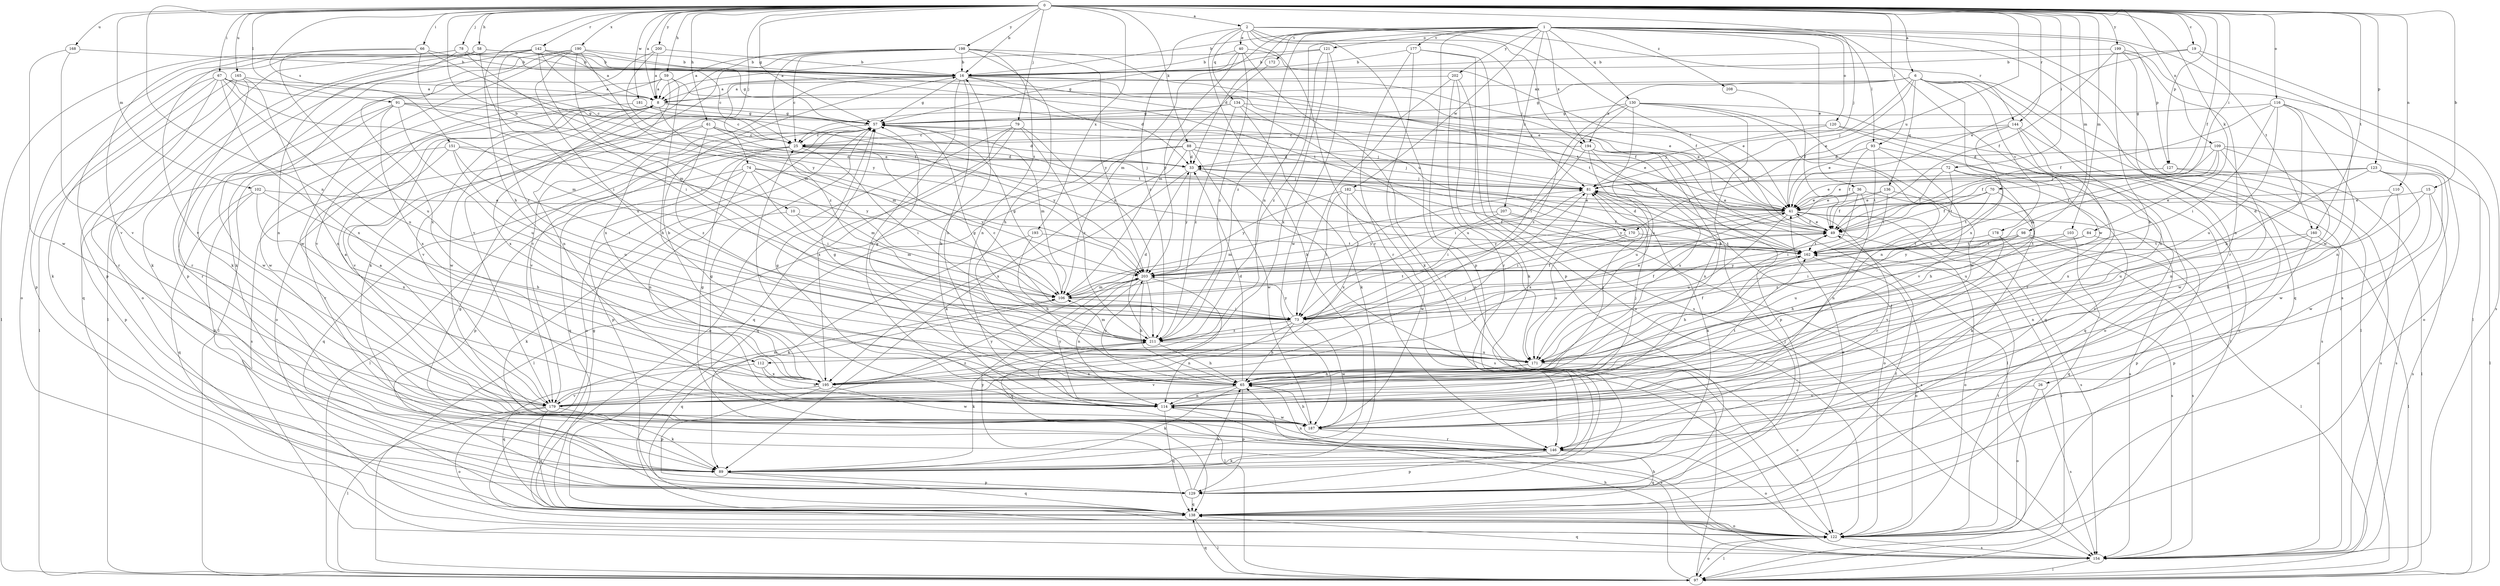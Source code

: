 strict digraph  {
0;
1;
2;
6;
8;
10;
15;
16;
19;
25;
26;
33;
36;
40;
41;
49;
57;
58;
59;
61;
65;
66;
67;
70;
72;
73;
74;
78;
79;
81;
84;
88;
89;
91;
93;
97;
98;
102;
103;
106;
109;
110;
112;
114;
116;
120;
121;
122;
123;
127;
129;
130;
134;
136;
138;
142;
144;
146;
151;
154;
160;
162;
165;
168;
170;
171;
172;
177;
178;
179;
181;
182;
187;
190;
193;
194;
195;
198;
199;
200;
202;
203;
207;
208;
211;
0 -> 2  [label=a];
0 -> 6  [label=a];
0 -> 8  [label=a];
0 -> 10  [label=b];
0 -> 15  [label=b];
0 -> 16  [label=b];
0 -> 19  [label=c];
0 -> 49  [label=f];
0 -> 57  [label=g];
0 -> 58  [label=h];
0 -> 59  [label=h];
0 -> 61  [label=h];
0 -> 65  [label=h];
0 -> 66  [label=i];
0 -> 67  [label=i];
0 -> 70  [label=i];
0 -> 72  [label=i];
0 -> 74  [label=j];
0 -> 78  [label=j];
0 -> 79  [label=j];
0 -> 81  [label=j];
0 -> 84  [label=k];
0 -> 88  [label=k];
0 -> 91  [label=l];
0 -> 93  [label=l];
0 -> 98  [label=m];
0 -> 102  [label=m];
0 -> 103  [label=m];
0 -> 109  [label=n];
0 -> 110  [label=n];
0 -> 112  [label=n];
0 -> 116  [label=o];
0 -> 123  [label=p];
0 -> 127  [label=p];
0 -> 142  [label=r];
0 -> 144  [label=r];
0 -> 151  [label=s];
0 -> 160  [label=t];
0 -> 165  [label=u];
0 -> 168  [label=u];
0 -> 170  [label=u];
0 -> 181  [label=w];
0 -> 190  [label=x];
0 -> 193  [label=x];
0 -> 198  [label=y];
0 -> 199  [label=y];
0 -> 200  [label=y];
1 -> 16  [label=b];
1 -> 26  [label=d];
1 -> 33  [label=d];
1 -> 36  [label=e];
1 -> 93  [label=l];
1 -> 106  [label=m];
1 -> 112  [label=n];
1 -> 120  [label=o];
1 -> 121  [label=o];
1 -> 127  [label=p];
1 -> 129  [label=p];
1 -> 130  [label=q];
1 -> 154  [label=s];
1 -> 160  [label=t];
1 -> 172  [label=v];
1 -> 177  [label=v];
1 -> 182  [label=w];
1 -> 187  [label=w];
1 -> 194  [label=x];
1 -> 202  [label=y];
1 -> 207  [label=z];
1 -> 208  [label=z];
1 -> 211  [label=z];
2 -> 40  [label=e];
2 -> 49  [label=f];
2 -> 81  [label=j];
2 -> 89  [label=k];
2 -> 122  [label=o];
2 -> 134  [label=q];
2 -> 144  [label=r];
2 -> 146  [label=r];
2 -> 194  [label=x];
2 -> 211  [label=z];
6 -> 8  [label=a];
6 -> 41  [label=e];
6 -> 57  [label=g];
6 -> 81  [label=j];
6 -> 97  [label=l];
6 -> 114  [label=n];
6 -> 136  [label=q];
6 -> 138  [label=q];
6 -> 178  [label=v];
6 -> 194  [label=x];
6 -> 195  [label=x];
8 -> 57  [label=g];
8 -> 106  [label=m];
8 -> 122  [label=o];
8 -> 170  [label=u];
8 -> 179  [label=v];
8 -> 187  [label=w];
8 -> 195  [label=x];
10 -> 49  [label=f];
10 -> 89  [label=k];
10 -> 106  [label=m];
15 -> 41  [label=e];
15 -> 154  [label=s];
15 -> 171  [label=u];
15 -> 187  [label=w];
16 -> 8  [label=a];
16 -> 33  [label=d];
16 -> 41  [label=e];
16 -> 49  [label=f];
16 -> 57  [label=g];
16 -> 65  [label=h];
16 -> 114  [label=n];
16 -> 162  [label=t];
16 -> 179  [label=v];
16 -> 195  [label=x];
19 -> 16  [label=b];
19 -> 41  [label=e];
19 -> 154  [label=s];
19 -> 187  [label=w];
25 -> 33  [label=d];
25 -> 73  [label=i];
25 -> 81  [label=j];
25 -> 97  [label=l];
25 -> 129  [label=p];
25 -> 138  [label=q];
26 -> 122  [label=o];
26 -> 154  [label=s];
26 -> 179  [label=v];
33 -> 81  [label=j];
33 -> 154  [label=s];
33 -> 195  [label=x];
33 -> 203  [label=y];
36 -> 41  [label=e];
36 -> 73  [label=i];
36 -> 114  [label=n];
36 -> 154  [label=s];
36 -> 203  [label=y];
40 -> 16  [label=b];
40 -> 49  [label=f];
40 -> 57  [label=g];
40 -> 97  [label=l];
40 -> 203  [label=y];
40 -> 211  [label=z];
41 -> 49  [label=f];
41 -> 73  [label=i];
41 -> 81  [label=j];
41 -> 97  [label=l];
41 -> 146  [label=r];
41 -> 154  [label=s];
41 -> 171  [label=u];
41 -> 203  [label=y];
49 -> 41  [label=e];
49 -> 122  [label=o];
49 -> 162  [label=t];
57 -> 25  [label=c];
57 -> 41  [label=e];
57 -> 81  [label=j];
57 -> 106  [label=m];
57 -> 122  [label=o];
57 -> 179  [label=v];
58 -> 16  [label=b];
58 -> 41  [label=e];
58 -> 73  [label=i];
58 -> 89  [label=k];
58 -> 122  [label=o];
58 -> 129  [label=p];
59 -> 8  [label=a];
59 -> 41  [label=e];
59 -> 65  [label=h];
59 -> 97  [label=l];
59 -> 114  [label=n];
59 -> 179  [label=v];
61 -> 25  [label=c];
61 -> 33  [label=d];
61 -> 154  [label=s];
61 -> 179  [label=v];
61 -> 203  [label=y];
61 -> 211  [label=z];
65 -> 33  [label=d];
65 -> 57  [label=g];
65 -> 81  [label=j];
65 -> 89  [label=k];
65 -> 114  [label=n];
65 -> 129  [label=p];
65 -> 203  [label=y];
66 -> 16  [label=b];
66 -> 106  [label=m];
66 -> 162  [label=t];
66 -> 171  [label=u];
66 -> 179  [label=v];
67 -> 8  [label=a];
67 -> 25  [label=c];
67 -> 89  [label=k];
67 -> 106  [label=m];
67 -> 129  [label=p];
67 -> 146  [label=r];
67 -> 171  [label=u];
67 -> 195  [label=x];
70 -> 41  [label=e];
70 -> 49  [label=f];
70 -> 162  [label=t];
70 -> 171  [label=u];
72 -> 49  [label=f];
72 -> 65  [label=h];
72 -> 81  [label=j];
72 -> 146  [label=r];
72 -> 162  [label=t];
73 -> 25  [label=c];
73 -> 41  [label=e];
73 -> 49  [label=f];
73 -> 65  [label=h];
73 -> 114  [label=n];
73 -> 187  [label=w];
73 -> 203  [label=y];
73 -> 211  [label=z];
74 -> 73  [label=i];
74 -> 81  [label=j];
74 -> 106  [label=m];
74 -> 114  [label=n];
74 -> 129  [label=p];
74 -> 138  [label=q];
74 -> 203  [label=y];
78 -> 16  [label=b];
78 -> 25  [label=c];
78 -> 97  [label=l];
78 -> 106  [label=m];
78 -> 114  [label=n];
78 -> 179  [label=v];
79 -> 25  [label=c];
79 -> 122  [label=o];
79 -> 138  [label=q];
79 -> 195  [label=x];
79 -> 203  [label=y];
79 -> 211  [label=z];
81 -> 41  [label=e];
81 -> 73  [label=i];
81 -> 89  [label=k];
81 -> 122  [label=o];
81 -> 195  [label=x];
84 -> 73  [label=i];
84 -> 129  [label=p];
84 -> 162  [label=t];
88 -> 33  [label=d];
88 -> 49  [label=f];
88 -> 81  [label=j];
88 -> 89  [label=k];
88 -> 97  [label=l];
88 -> 138  [label=q];
88 -> 187  [label=w];
89 -> 129  [label=p];
89 -> 138  [label=q];
91 -> 25  [label=c];
91 -> 41  [label=e];
91 -> 57  [label=g];
91 -> 146  [label=r];
91 -> 171  [label=u];
91 -> 187  [label=w];
91 -> 195  [label=x];
93 -> 33  [label=d];
93 -> 49  [label=f];
93 -> 138  [label=q];
93 -> 162  [label=t];
93 -> 179  [label=v];
97 -> 65  [label=h];
97 -> 122  [label=o];
97 -> 138  [label=q];
98 -> 65  [label=h];
98 -> 97  [label=l];
98 -> 154  [label=s];
98 -> 162  [label=t];
98 -> 203  [label=y];
98 -> 211  [label=z];
102 -> 41  [label=e];
102 -> 65  [label=h];
102 -> 89  [label=k];
102 -> 138  [label=q];
102 -> 195  [label=x];
103 -> 138  [label=q];
103 -> 162  [label=t];
103 -> 171  [label=u];
106 -> 49  [label=f];
106 -> 57  [label=g];
106 -> 73  [label=i];
106 -> 81  [label=j];
106 -> 138  [label=q];
106 -> 162  [label=t];
109 -> 33  [label=d];
109 -> 49  [label=f];
109 -> 97  [label=l];
109 -> 106  [label=m];
109 -> 114  [label=n];
109 -> 162  [label=t];
109 -> 187  [label=w];
110 -> 41  [label=e];
110 -> 65  [label=h];
110 -> 122  [label=o];
112 -> 114  [label=n];
112 -> 138  [label=q];
112 -> 195  [label=x];
114 -> 16  [label=b];
114 -> 25  [label=c];
114 -> 57  [label=g];
114 -> 81  [label=j];
114 -> 138  [label=q];
114 -> 154  [label=s];
114 -> 187  [label=w];
114 -> 203  [label=y];
116 -> 49  [label=f];
116 -> 57  [label=g];
116 -> 65  [label=h];
116 -> 73  [label=i];
116 -> 114  [label=n];
116 -> 122  [label=o];
116 -> 171  [label=u];
120 -> 25  [label=c];
120 -> 81  [label=j];
120 -> 122  [label=o];
120 -> 138  [label=q];
121 -> 8  [label=a];
121 -> 16  [label=b];
121 -> 187  [label=w];
121 -> 195  [label=x];
121 -> 211  [label=z];
122 -> 57  [label=g];
122 -> 97  [label=l];
122 -> 154  [label=s];
122 -> 162  [label=t];
123 -> 41  [label=e];
123 -> 81  [label=j];
123 -> 146  [label=r];
123 -> 154  [label=s];
123 -> 187  [label=w];
123 -> 195  [label=x];
127 -> 41  [label=e];
127 -> 81  [label=j];
127 -> 97  [label=l];
127 -> 154  [label=s];
129 -> 41  [label=e];
129 -> 57  [label=g];
129 -> 65  [label=h];
129 -> 81  [label=j];
129 -> 138  [label=q];
129 -> 203  [label=y];
130 -> 57  [label=g];
130 -> 65  [label=h];
130 -> 73  [label=i];
130 -> 97  [label=l];
130 -> 114  [label=n];
130 -> 171  [label=u];
130 -> 187  [label=w];
130 -> 211  [label=z];
134 -> 25  [label=c];
134 -> 41  [label=e];
134 -> 57  [label=g];
134 -> 89  [label=k];
134 -> 171  [label=u];
134 -> 211  [label=z];
136 -> 41  [label=e];
136 -> 49  [label=f];
136 -> 89  [label=k];
136 -> 162  [label=t];
138 -> 49  [label=f];
138 -> 97  [label=l];
138 -> 122  [label=o];
142 -> 8  [label=a];
142 -> 16  [label=b];
142 -> 57  [label=g];
142 -> 73  [label=i];
142 -> 97  [label=l];
142 -> 122  [label=o];
142 -> 129  [label=p];
142 -> 162  [label=t];
142 -> 211  [label=z];
144 -> 25  [label=c];
144 -> 41  [label=e];
144 -> 122  [label=o];
144 -> 146  [label=r];
144 -> 154  [label=s];
144 -> 171  [label=u];
146 -> 57  [label=g];
146 -> 89  [label=k];
146 -> 114  [label=n];
146 -> 122  [label=o];
146 -> 129  [label=p];
146 -> 138  [label=q];
151 -> 33  [label=d];
151 -> 73  [label=i];
151 -> 129  [label=p];
151 -> 146  [label=r];
151 -> 171  [label=u];
151 -> 203  [label=y];
154 -> 65  [label=h];
154 -> 97  [label=l];
154 -> 138  [label=q];
160 -> 97  [label=l];
160 -> 114  [label=n];
160 -> 129  [label=p];
160 -> 162  [label=t];
162 -> 33  [label=d];
162 -> 65  [label=h];
162 -> 122  [label=o];
162 -> 203  [label=y];
165 -> 8  [label=a];
165 -> 97  [label=l];
165 -> 114  [label=n];
165 -> 138  [label=q];
165 -> 146  [label=r];
168 -> 16  [label=b];
168 -> 179  [label=v];
168 -> 187  [label=w];
170 -> 73  [label=i];
170 -> 162  [label=t];
170 -> 171  [label=u];
171 -> 49  [label=f];
171 -> 57  [label=g];
171 -> 65  [label=h];
171 -> 122  [label=o];
171 -> 179  [label=v];
171 -> 195  [label=x];
172 -> 106  [label=m];
177 -> 16  [label=b];
177 -> 89  [label=k];
177 -> 129  [label=p];
177 -> 146  [label=r];
177 -> 154  [label=s];
178 -> 154  [label=s];
178 -> 162  [label=t];
178 -> 179  [label=v];
179 -> 8  [label=a];
179 -> 81  [label=j];
179 -> 89  [label=k];
179 -> 97  [label=l];
179 -> 106  [label=m];
179 -> 122  [label=o];
179 -> 138  [label=q];
179 -> 162  [label=t];
179 -> 203  [label=y];
181 -> 57  [label=g];
181 -> 162  [label=t];
181 -> 187  [label=w];
182 -> 41  [label=e];
182 -> 73  [label=i];
182 -> 187  [label=w];
182 -> 195  [label=x];
182 -> 203  [label=y];
187 -> 8  [label=a];
187 -> 57  [label=g];
187 -> 65  [label=h];
187 -> 146  [label=r];
190 -> 16  [label=b];
190 -> 73  [label=i];
190 -> 89  [label=k];
190 -> 162  [label=t];
190 -> 171  [label=u];
190 -> 187  [label=w];
190 -> 195  [label=x];
190 -> 203  [label=y];
193 -> 65  [label=h];
193 -> 89  [label=k];
193 -> 162  [label=t];
194 -> 33  [label=d];
194 -> 73  [label=i];
194 -> 97  [label=l];
194 -> 114  [label=n];
194 -> 129  [label=p];
194 -> 171  [label=u];
194 -> 195  [label=x];
195 -> 16  [label=b];
195 -> 129  [label=p];
195 -> 179  [label=v];
195 -> 187  [label=w];
195 -> 211  [label=z];
198 -> 8  [label=a];
198 -> 16  [label=b];
198 -> 25  [label=c];
198 -> 65  [label=h];
198 -> 89  [label=k];
198 -> 114  [label=n];
198 -> 162  [label=t];
198 -> 179  [label=v];
198 -> 203  [label=y];
198 -> 211  [label=z];
199 -> 16  [label=b];
199 -> 49  [label=f];
199 -> 65  [label=h];
199 -> 97  [label=l];
199 -> 114  [label=n];
199 -> 146  [label=r];
200 -> 8  [label=a];
200 -> 16  [label=b];
200 -> 89  [label=k];
200 -> 203  [label=y];
202 -> 8  [label=a];
202 -> 73  [label=i];
202 -> 89  [label=k];
202 -> 122  [label=o];
202 -> 146  [label=r];
203 -> 65  [label=h];
203 -> 106  [label=m];
203 -> 114  [label=n];
203 -> 138  [label=q];
203 -> 211  [label=z];
207 -> 49  [label=f];
207 -> 106  [label=m];
207 -> 154  [label=s];
207 -> 203  [label=y];
208 -> 49  [label=f];
211 -> 33  [label=d];
211 -> 57  [label=g];
211 -> 65  [label=h];
211 -> 89  [label=k];
211 -> 97  [label=l];
211 -> 106  [label=m];
211 -> 171  [label=u];
}
